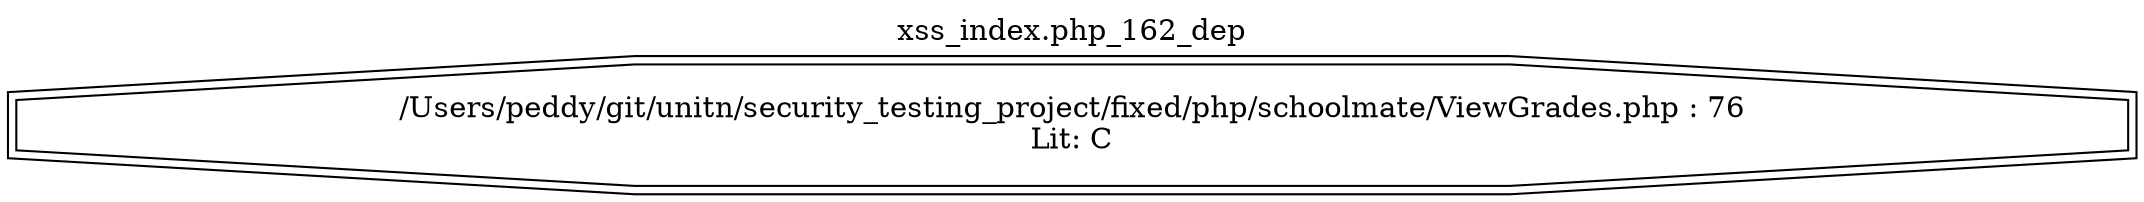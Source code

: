digraph cfg {
  label="xss_index.php_162_dep";
  labelloc=t;
  n1 [shape=doubleoctagon, label="/Users/peddy/git/unitn/security_testing_project/fixed/php/schoolmate/ViewGrades.php : 76\nLit: C\n"];
}
